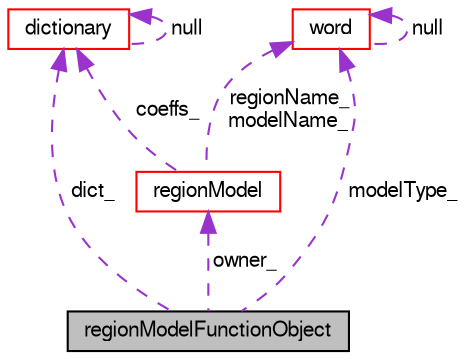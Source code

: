 digraph "regionModelFunctionObject"
{
  bgcolor="transparent";
  edge [fontname="FreeSans",fontsize="10",labelfontname="FreeSans",labelfontsize="10"];
  node [fontname="FreeSans",fontsize="10",shape=record];
  Node1 [label="regionModelFunctionObject",height=0.2,width=0.4,color="black", fillcolor="grey75", style="filled", fontcolor="black"];
  Node2 -> Node1 [dir="back",color="darkorchid3",fontsize="10",style="dashed",label=" owner_" ,fontname="FreeSans"];
  Node2 [label="regionModel",height=0.2,width=0.4,color="red",URL="$a28998.html"];
  Node11 -> Node2 [dir="back",color="darkorchid3",fontsize="10",style="dashed",label=" coeffs_" ,fontname="FreeSans"];
  Node11 [label="dictionary",height=0.2,width=0.4,color="red",URL="$a26014.html",tooltip="A list of keyword definitions, which are a keyword followed by any number of values (e..."];
  Node11 -> Node11 [dir="back",color="darkorchid3",fontsize="10",style="dashed",label=" null" ,fontname="FreeSans"];
  Node35 -> Node2 [dir="back",color="darkorchid3",fontsize="10",style="dashed",label=" regionName_\nmodelName_" ,fontname="FreeSans"];
  Node35 [label="word",height=0.2,width=0.4,color="red",URL="$a28258.html",tooltip="A class for handling words, derived from string. "];
  Node35 -> Node35 [dir="back",color="darkorchid3",fontsize="10",style="dashed",label=" null" ,fontname="FreeSans"];
  Node11 -> Node1 [dir="back",color="darkorchid3",fontsize="10",style="dashed",label=" dict_" ,fontname="FreeSans"];
  Node35 -> Node1 [dir="back",color="darkorchid3",fontsize="10",style="dashed",label=" modelType_" ,fontname="FreeSans"];
}
